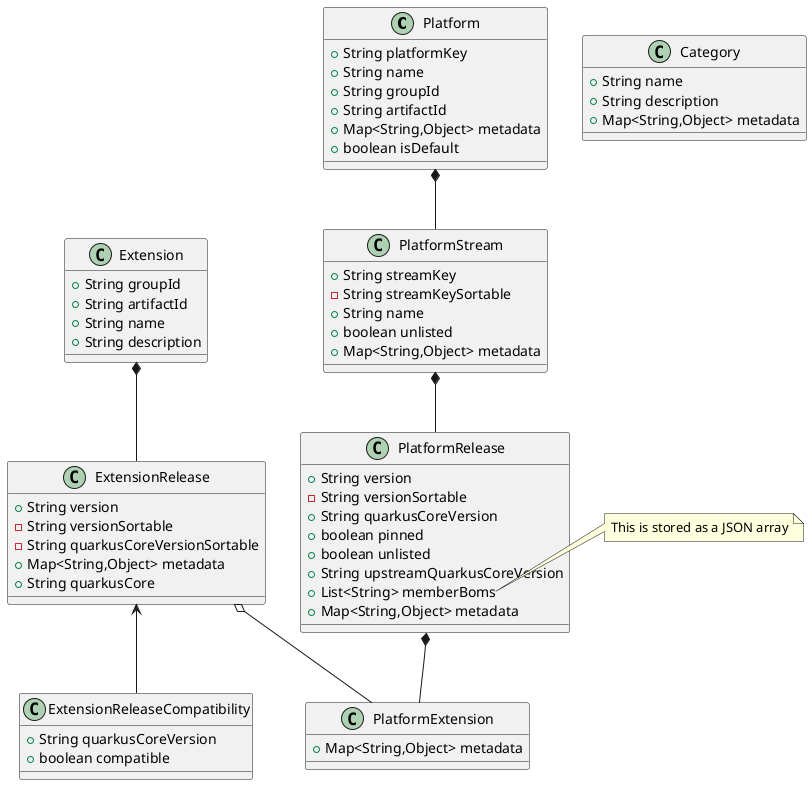 @startuml
class Platform {
  + String platformKey
  + String name
  + String groupId
  + String artifactId
  + Map<String,Object> metadata
  + boolean isDefault
}

class PlatformStream {
  + String streamKey
  - String streamKeySortable
  + String name
  + boolean unlisted
  + Map<String,Object> metadata
}

class PlatformRelease {
  + String version
  - String versionSortable
  + String quarkusCoreVersion
  + boolean pinned
  + boolean unlisted
  + String upstreamQuarkusCoreVersion
  + List<String> memberBoms
  + Map<String,Object> metadata
}

class PlatformExtension {
  + Map<String,Object> metadata
}

class Extension {
  + String groupId
  + String artifactId
  + String name
  + String description
}

class ExtensionRelease {
  + String version
  - String versionSortable
  - String quarkusCoreVersionSortable
  + Map<String,Object> metadata
  + String quarkusCore
}

class Category {
  + String name
  + String description
  + Map<String,Object> metadata
}

class ExtensionReleaseCompatibility {
  + String quarkusCoreVersion
  + boolean compatible
}

note right of PlatformRelease::memberBoms
  This is stored as a JSON array
end note

Platform         *-- PlatformStream
PlatformStream   *-- PlatformRelease
PlatformRelease  *-- PlatformExtension

Extension        *-- ExtensionRelease
ExtensionRelease o-- PlatformExtension
ExtensionRelease <-- ExtensionReleaseCompatibility
@enduml